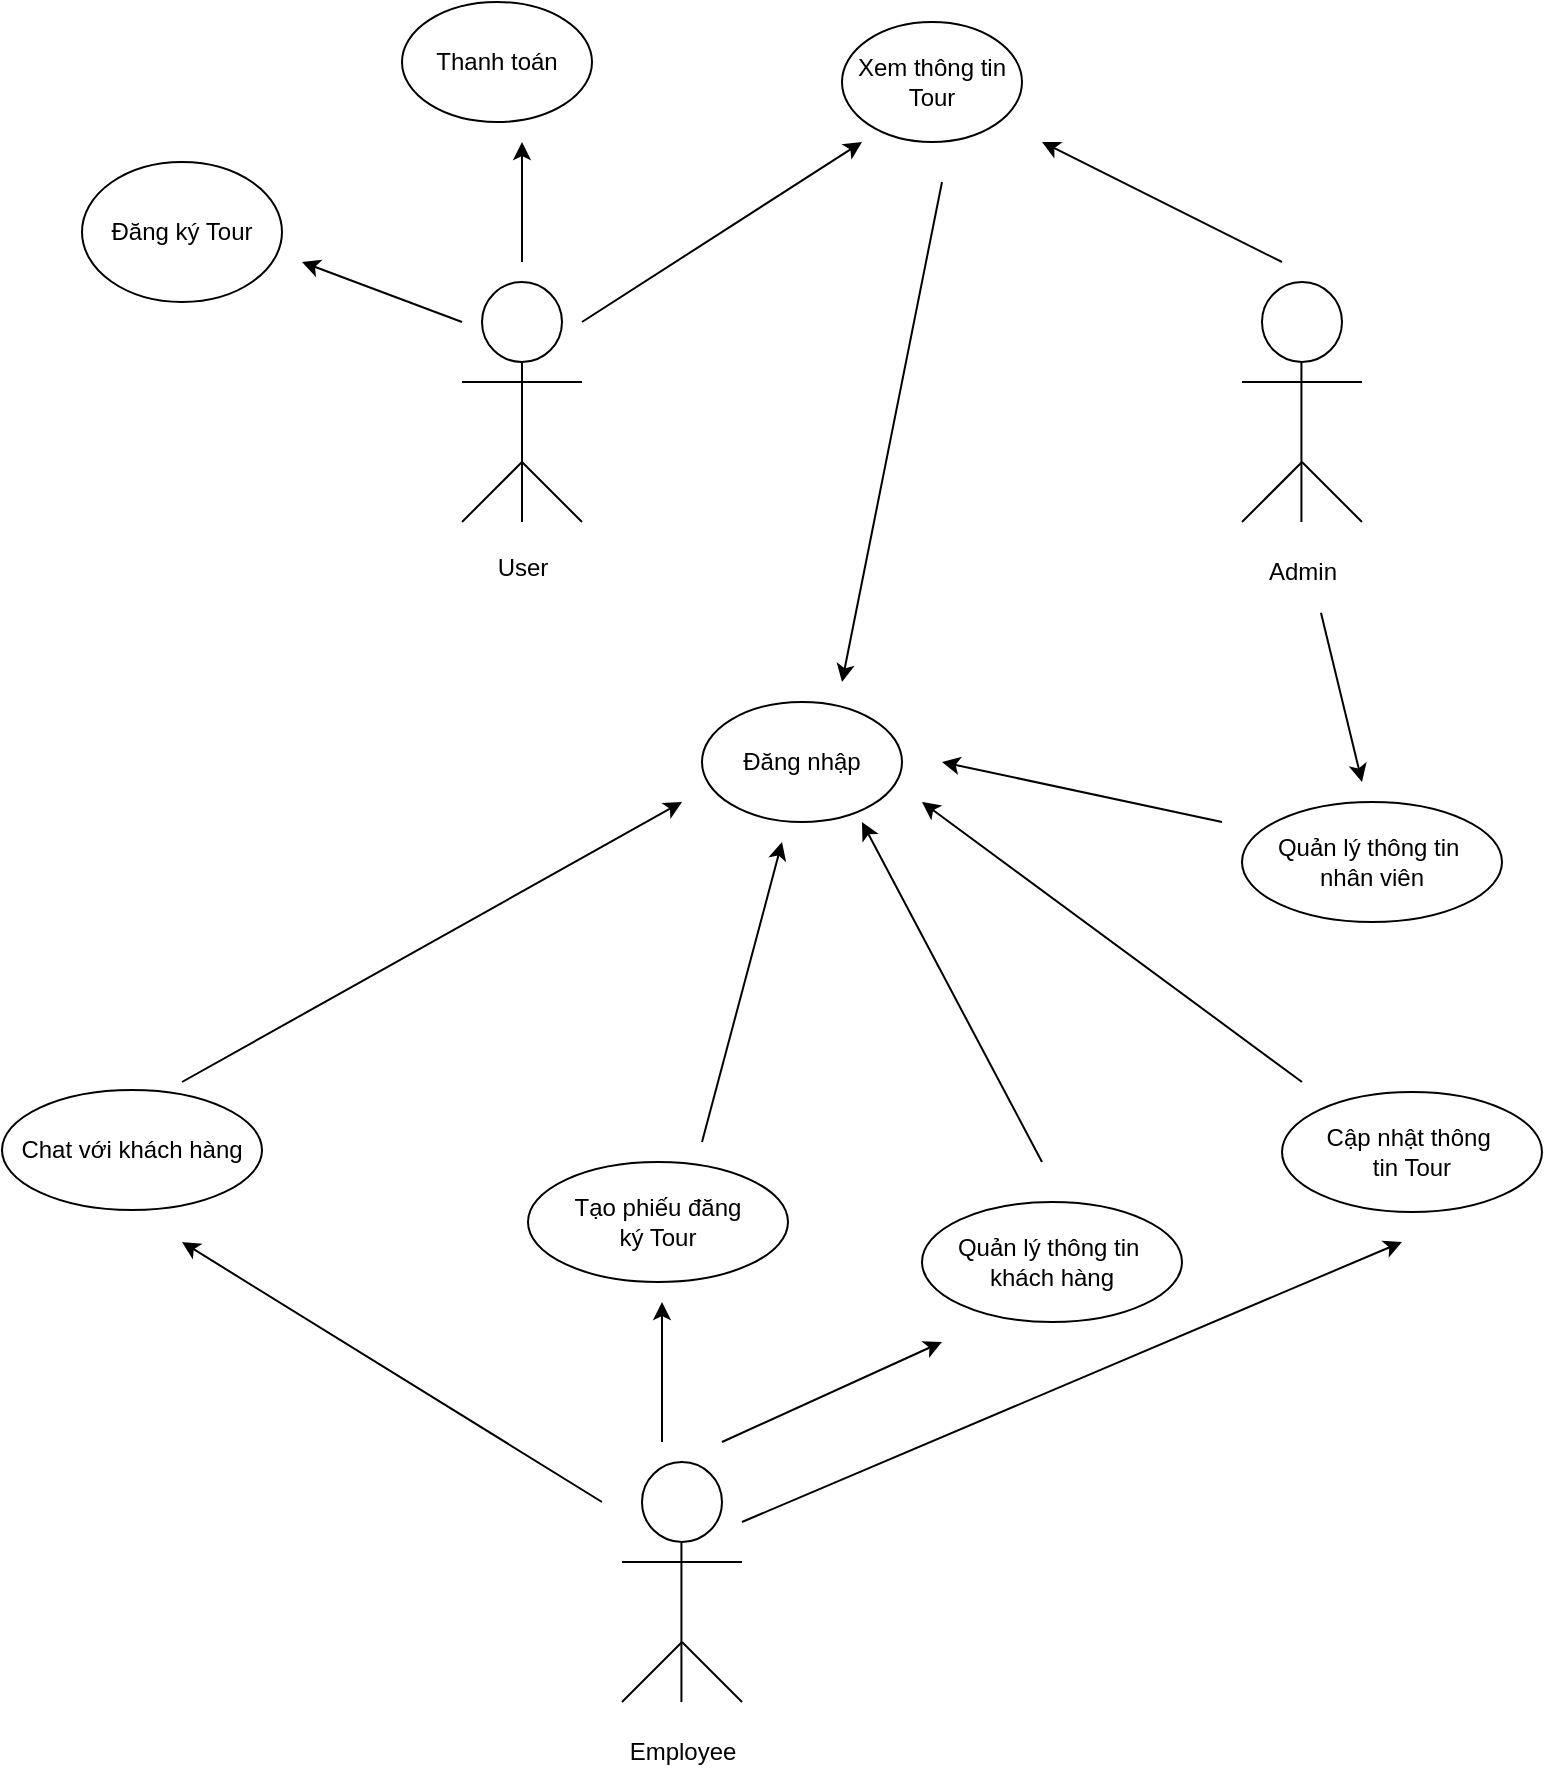 <mxfile version="24.7.6">
  <diagram name="Trang-1" id="sKtFXCQXD6JdzGNAWD8b">
    <mxGraphModel dx="1878" dy="922" grid="1" gridSize="10" guides="1" tooltips="1" connect="1" arrows="1" fold="1" page="1" pageScale="1" pageWidth="827" pageHeight="1169" background="none" math="0" shadow="0">
      <root>
        <mxCell id="0" />
        <mxCell id="1" parent="0" />
        <mxCell id="bal98tz_xraKo0aiP8CR-1" value="Đăng ký Tour" style="ellipse;whiteSpace=wrap;html=1;" vertex="1" parent="1">
          <mxGeometry x="60" y="120" width="100" height="70" as="geometry" />
        </mxCell>
        <mxCell id="bal98tz_xraKo0aiP8CR-2" value="Thanh toán" style="ellipse;whiteSpace=wrap;html=1;" vertex="1" parent="1">
          <mxGeometry x="220" y="40" width="95" height="60" as="geometry" />
        </mxCell>
        <mxCell id="bal98tz_xraKo0aiP8CR-3" value="" style="ellipse;whiteSpace=wrap;html=1;aspect=fixed;" vertex="1" parent="1">
          <mxGeometry x="260" y="180" width="40" height="40" as="geometry" />
        </mxCell>
        <mxCell id="bal98tz_xraKo0aiP8CR-4" value="" style="endArrow=none;html=1;rounded=0;exitX=0.5;exitY=1;exitDx=0;exitDy=0;" edge="1" parent="1" source="bal98tz_xraKo0aiP8CR-3">
          <mxGeometry width="50" height="50" relative="1" as="geometry">
            <mxPoint x="390" y="110" as="sourcePoint" />
            <mxPoint x="280" y="300" as="targetPoint" />
          </mxGeometry>
        </mxCell>
        <mxCell id="bal98tz_xraKo0aiP8CR-5" value="" style="endArrow=none;html=1;rounded=0;" edge="1" parent="1">
          <mxGeometry width="50" height="50" relative="1" as="geometry">
            <mxPoint x="250" y="230" as="sourcePoint" />
            <mxPoint x="310" y="230" as="targetPoint" />
          </mxGeometry>
        </mxCell>
        <mxCell id="bal98tz_xraKo0aiP8CR-6" value="" style="endArrow=none;html=1;rounded=0;" edge="1" parent="1">
          <mxGeometry width="50" height="50" relative="1" as="geometry">
            <mxPoint x="280" y="270" as="sourcePoint" />
            <mxPoint x="310" y="300" as="targetPoint" />
          </mxGeometry>
        </mxCell>
        <mxCell id="bal98tz_xraKo0aiP8CR-7" value="" style="endArrow=none;html=1;rounded=0;" edge="1" parent="1">
          <mxGeometry width="50" height="50" relative="1" as="geometry">
            <mxPoint x="280" y="270" as="sourcePoint" />
            <mxPoint x="250" y="300" as="targetPoint" />
          </mxGeometry>
        </mxCell>
        <mxCell id="bal98tz_xraKo0aiP8CR-8" value="Xem thông tin Tour" style="ellipse;whiteSpace=wrap;html=1;" vertex="1" parent="1">
          <mxGeometry x="440" y="50" width="90" height="60" as="geometry" />
        </mxCell>
        <mxCell id="bal98tz_xraKo0aiP8CR-9" value="" style="ellipse;whiteSpace=wrap;html=1;aspect=fixed;" vertex="1" parent="1">
          <mxGeometry x="650" y="180" width="40" height="40" as="geometry" />
        </mxCell>
        <mxCell id="bal98tz_xraKo0aiP8CR-10" value="" style="endArrow=none;html=1;rounded=0;exitX=0.5;exitY=1;exitDx=0;exitDy=0;" edge="1" parent="1">
          <mxGeometry width="50" height="50" relative="1" as="geometry">
            <mxPoint x="669.71" y="220" as="sourcePoint" />
            <mxPoint x="669.71" y="300" as="targetPoint" />
          </mxGeometry>
        </mxCell>
        <mxCell id="bal98tz_xraKo0aiP8CR-11" value="" style="endArrow=none;html=1;rounded=0;" edge="1" parent="1">
          <mxGeometry width="50" height="50" relative="1" as="geometry">
            <mxPoint x="640" y="230" as="sourcePoint" />
            <mxPoint x="700" y="230" as="targetPoint" />
          </mxGeometry>
        </mxCell>
        <mxCell id="bal98tz_xraKo0aiP8CR-12" value="" style="endArrow=none;html=1;rounded=0;" edge="1" parent="1">
          <mxGeometry width="50" height="50" relative="1" as="geometry">
            <mxPoint x="670" y="270" as="sourcePoint" />
            <mxPoint x="700" y="300" as="targetPoint" />
          </mxGeometry>
        </mxCell>
        <mxCell id="bal98tz_xraKo0aiP8CR-13" value="" style="endArrow=none;html=1;rounded=0;" edge="1" parent="1">
          <mxGeometry width="50" height="50" relative="1" as="geometry">
            <mxPoint x="670" y="270" as="sourcePoint" />
            <mxPoint x="640" y="300" as="targetPoint" />
          </mxGeometry>
        </mxCell>
        <mxCell id="bal98tz_xraKo0aiP8CR-14" value="Admin" style="text;html=1;align=center;verticalAlign=middle;resizable=0;points=[];autosize=1;strokeColor=none;fillColor=none;" vertex="1" parent="1">
          <mxGeometry x="640" y="310" width="60" height="30" as="geometry" />
        </mxCell>
        <mxCell id="bal98tz_xraKo0aiP8CR-15" value="User" style="text;html=1;align=center;verticalAlign=middle;resizable=0;points=[];autosize=1;strokeColor=none;fillColor=none;" vertex="1" parent="1">
          <mxGeometry x="255" y="308" width="50" height="30" as="geometry" />
        </mxCell>
        <mxCell id="bal98tz_xraKo0aiP8CR-17" value="Đăng nhập" style="ellipse;whiteSpace=wrap;html=1;" vertex="1" parent="1">
          <mxGeometry x="370" y="390" width="100" height="60" as="geometry" />
        </mxCell>
        <mxCell id="bal98tz_xraKo0aiP8CR-20" value="" style="ellipse;whiteSpace=wrap;html=1;aspect=fixed;" vertex="1" parent="1">
          <mxGeometry x="340" y="770" width="40" height="40" as="geometry" />
        </mxCell>
        <mxCell id="bal98tz_xraKo0aiP8CR-21" value="" style="endArrow=none;html=1;rounded=0;exitX=0.5;exitY=1;exitDx=0;exitDy=0;" edge="1" parent="1">
          <mxGeometry width="50" height="50" relative="1" as="geometry">
            <mxPoint x="359.71" y="810" as="sourcePoint" />
            <mxPoint x="359.71" y="890" as="targetPoint" />
          </mxGeometry>
        </mxCell>
        <mxCell id="bal98tz_xraKo0aiP8CR-22" value="" style="endArrow=none;html=1;rounded=0;" edge="1" parent="1">
          <mxGeometry width="50" height="50" relative="1" as="geometry">
            <mxPoint x="330" y="820" as="sourcePoint" />
            <mxPoint x="390" y="820" as="targetPoint" />
          </mxGeometry>
        </mxCell>
        <mxCell id="bal98tz_xraKo0aiP8CR-23" value="" style="endArrow=none;html=1;rounded=0;" edge="1" parent="1">
          <mxGeometry width="50" height="50" relative="1" as="geometry">
            <mxPoint x="360" y="860" as="sourcePoint" />
            <mxPoint x="390" y="890" as="targetPoint" />
          </mxGeometry>
        </mxCell>
        <mxCell id="bal98tz_xraKo0aiP8CR-24" value="" style="endArrow=none;html=1;rounded=0;" edge="1" parent="1">
          <mxGeometry width="50" height="50" relative="1" as="geometry">
            <mxPoint x="360" y="860" as="sourcePoint" />
            <mxPoint x="330" y="890" as="targetPoint" />
          </mxGeometry>
        </mxCell>
        <mxCell id="bal98tz_xraKo0aiP8CR-25" value="Employee" style="text;html=1;align=center;verticalAlign=middle;resizable=0;points=[];autosize=1;strokeColor=none;fillColor=none;" vertex="1" parent="1">
          <mxGeometry x="320" y="900" width="80" height="30" as="geometry" />
        </mxCell>
        <mxCell id="bal98tz_xraKo0aiP8CR-31" value="Quản lý thông tin&amp;nbsp;&lt;div&gt;nhân viên&lt;/div&gt;" style="ellipse;whiteSpace=wrap;html=1;" vertex="1" parent="1">
          <mxGeometry x="640" y="440" width="130" height="60" as="geometry" />
        </mxCell>
        <mxCell id="bal98tz_xraKo0aiP8CR-32" value="Cập nhật thông&amp;nbsp;&lt;div&gt;tin Tour&lt;/div&gt;" style="ellipse;whiteSpace=wrap;html=1;" vertex="1" parent="1">
          <mxGeometry x="660" y="585" width="130" height="60" as="geometry" />
        </mxCell>
        <mxCell id="bal98tz_xraKo0aiP8CR-33" value="Quản lý thông tin&amp;nbsp;&lt;div&gt;khách hàng&lt;/div&gt;" style="ellipse;whiteSpace=wrap;html=1;" vertex="1" parent="1">
          <mxGeometry x="480" y="640" width="130" height="60" as="geometry" />
        </mxCell>
        <mxCell id="bal98tz_xraKo0aiP8CR-34" value="Tạo phiếu đăng&lt;div&gt;&amp;nbsp;ký Tour&amp;nbsp;&lt;/div&gt;" style="ellipse;whiteSpace=wrap;html=1;" vertex="1" parent="1">
          <mxGeometry x="283" y="620" width="130" height="60" as="geometry" />
        </mxCell>
        <mxCell id="bal98tz_xraKo0aiP8CR-35" value="Chat với khách hàng" style="ellipse;whiteSpace=wrap;html=1;" vertex="1" parent="1">
          <mxGeometry x="20" y="584" width="130" height="60" as="geometry" />
        </mxCell>
        <mxCell id="bal98tz_xraKo0aiP8CR-36" value="" style="endArrow=classic;html=1;rounded=0;" edge="1" parent="1">
          <mxGeometry width="50" height="50" relative="1" as="geometry">
            <mxPoint x="310" y="200" as="sourcePoint" />
            <mxPoint x="450" y="110" as="targetPoint" />
          </mxGeometry>
        </mxCell>
        <mxCell id="bal98tz_xraKo0aiP8CR-37" value="" style="endArrow=classic;html=1;rounded=0;" edge="1" parent="1">
          <mxGeometry width="50" height="50" relative="1" as="geometry">
            <mxPoint x="280" y="170" as="sourcePoint" />
            <mxPoint x="280" y="110" as="targetPoint" />
          </mxGeometry>
        </mxCell>
        <mxCell id="bal98tz_xraKo0aiP8CR-38" value="" style="endArrow=classic;html=1;rounded=0;" edge="1" parent="1">
          <mxGeometry width="50" height="50" relative="1" as="geometry">
            <mxPoint x="250" y="200" as="sourcePoint" />
            <mxPoint x="170" y="170" as="targetPoint" />
          </mxGeometry>
        </mxCell>
        <mxCell id="bal98tz_xraKo0aiP8CR-39" value="" style="endArrow=classic;html=1;rounded=0;" edge="1" parent="1">
          <mxGeometry width="50" height="50" relative="1" as="geometry">
            <mxPoint x="660" y="170" as="sourcePoint" />
            <mxPoint x="540" y="110" as="targetPoint" />
          </mxGeometry>
        </mxCell>
        <mxCell id="bal98tz_xraKo0aiP8CR-40" value="" style="endArrow=classic;html=1;rounded=0;exitX=0.658;exitY=1.179;exitDx=0;exitDy=0;exitPerimeter=0;" edge="1" parent="1" source="bal98tz_xraKo0aiP8CR-14">
          <mxGeometry width="50" height="50" relative="1" as="geometry">
            <mxPoint x="330" y="220" as="sourcePoint" />
            <mxPoint x="700" y="430" as="targetPoint" />
          </mxGeometry>
        </mxCell>
        <mxCell id="bal98tz_xraKo0aiP8CR-41" value="" style="endArrow=classic;html=1;rounded=0;" edge="1" parent="1">
          <mxGeometry width="50" height="50" relative="1" as="geometry">
            <mxPoint x="490" y="130" as="sourcePoint" />
            <mxPoint x="440" y="380" as="targetPoint" />
          </mxGeometry>
        </mxCell>
        <mxCell id="bal98tz_xraKo0aiP8CR-42" value="" style="endArrow=classic;html=1;rounded=0;" edge="1" parent="1">
          <mxGeometry width="50" height="50" relative="1" as="geometry">
            <mxPoint x="630" y="450" as="sourcePoint" />
            <mxPoint x="490" y="420" as="targetPoint" />
          </mxGeometry>
        </mxCell>
        <mxCell id="bal98tz_xraKo0aiP8CR-43" value="" style="endArrow=classic;html=1;rounded=0;" edge="1" parent="1">
          <mxGeometry width="50" height="50" relative="1" as="geometry">
            <mxPoint x="670" y="580" as="sourcePoint" />
            <mxPoint x="480" y="440" as="targetPoint" />
          </mxGeometry>
        </mxCell>
        <mxCell id="bal98tz_xraKo0aiP8CR-44" value="" style="endArrow=classic;html=1;rounded=0;entryX=0.8;entryY=1;entryDx=0;entryDy=0;entryPerimeter=0;" edge="1" parent="1" target="bal98tz_xraKo0aiP8CR-17">
          <mxGeometry width="50" height="50" relative="1" as="geometry">
            <mxPoint x="540" y="620" as="sourcePoint" />
            <mxPoint x="490" y="450" as="targetPoint" />
          </mxGeometry>
        </mxCell>
        <mxCell id="bal98tz_xraKo0aiP8CR-45" value="" style="endArrow=classic;html=1;rounded=0;" edge="1" parent="1">
          <mxGeometry width="50" height="50" relative="1" as="geometry">
            <mxPoint x="370" y="610" as="sourcePoint" />
            <mxPoint x="410" y="460" as="targetPoint" />
          </mxGeometry>
        </mxCell>
        <mxCell id="bal98tz_xraKo0aiP8CR-46" value="" style="endArrow=classic;html=1;rounded=0;" edge="1" parent="1">
          <mxGeometry width="50" height="50" relative="1" as="geometry">
            <mxPoint x="110" y="580" as="sourcePoint" />
            <mxPoint x="360" y="440" as="targetPoint" />
          </mxGeometry>
        </mxCell>
        <mxCell id="bal98tz_xraKo0aiP8CR-47" value="" style="endArrow=classic;html=1;rounded=0;" edge="1" parent="1">
          <mxGeometry width="50" height="50" relative="1" as="geometry">
            <mxPoint x="320" y="790" as="sourcePoint" />
            <mxPoint x="110" y="660" as="targetPoint" />
          </mxGeometry>
        </mxCell>
        <mxCell id="bal98tz_xraKo0aiP8CR-48" value="" style="endArrow=classic;html=1;rounded=0;" edge="1" parent="1">
          <mxGeometry width="50" height="50" relative="1" as="geometry">
            <mxPoint x="350" y="760" as="sourcePoint" />
            <mxPoint x="350" y="690" as="targetPoint" />
          </mxGeometry>
        </mxCell>
        <mxCell id="bal98tz_xraKo0aiP8CR-49" value="" style="endArrow=classic;html=1;rounded=0;" edge="1" parent="1">
          <mxGeometry width="50" height="50" relative="1" as="geometry">
            <mxPoint x="380" y="760" as="sourcePoint" />
            <mxPoint x="490" y="710" as="targetPoint" />
          </mxGeometry>
        </mxCell>
        <mxCell id="bal98tz_xraKo0aiP8CR-50" value="" style="endArrow=classic;html=1;rounded=0;" edge="1" parent="1">
          <mxGeometry width="50" height="50" relative="1" as="geometry">
            <mxPoint x="390" y="800" as="sourcePoint" />
            <mxPoint x="720" y="660" as="targetPoint" />
          </mxGeometry>
        </mxCell>
      </root>
    </mxGraphModel>
  </diagram>
</mxfile>
